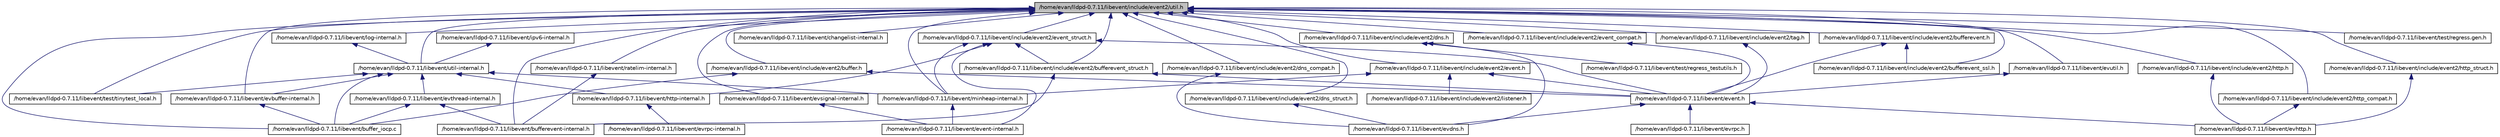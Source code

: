 digraph G
{
  edge [fontname="Helvetica",fontsize="10",labelfontname="Helvetica",labelfontsize="10"];
  node [fontname="Helvetica",fontsize="10",shape=record];
  Node1 [label="/home/evan/lldpd-0.7.11/libevent/include/event2/util.h",height=0.2,width=0.4,color="black", fillcolor="grey75", style="filled" fontcolor="black"];
  Node1 -> Node2 [dir="back",color="midnightblue",fontsize="10",style="solid"];
  Node2 [label="/home/evan/lldpd-0.7.11/libevent/log-internal.h",height=0.2,width=0.4,color="black", fillcolor="white", style="filled",URL="$log-internal_8h_source.html"];
  Node2 -> Node3 [dir="back",color="midnightblue",fontsize="10",style="solid"];
  Node3 [label="/home/evan/lldpd-0.7.11/libevent/util-internal.h",height=0.2,width=0.4,color="black", fillcolor="white", style="filled",URL="$util-internal_8h_source.html"];
  Node3 -> Node4 [dir="back",color="midnightblue",fontsize="10",style="solid"];
  Node4 [label="/home/evan/lldpd-0.7.11/libevent/evthread-internal.h",height=0.2,width=0.4,color="black", fillcolor="white", style="filled",URL="$evthread-internal_8h_source.html"];
  Node4 -> Node5 [dir="back",color="midnightblue",fontsize="10",style="solid"];
  Node5 [label="/home/evan/lldpd-0.7.11/libevent/bufferevent-internal.h",height=0.2,width=0.4,color="black", fillcolor="white", style="filled",URL="$bufferevent-internal_8h_source.html"];
  Node4 -> Node6 [dir="back",color="midnightblue",fontsize="10",style="solid"];
  Node6 [label="/home/evan/lldpd-0.7.11/libevent/buffer_iocp.c",height=0.2,width=0.4,color="black", fillcolor="white", style="filled",URL="$buffer__iocp_8c.html"];
  Node3 -> Node7 [dir="back",color="midnightblue",fontsize="10",style="solid"];
  Node7 [label="/home/evan/lldpd-0.7.11/libevent/evbuffer-internal.h",height=0.2,width=0.4,color="black", fillcolor="white", style="filled",URL="$evbuffer-internal_8h_source.html"];
  Node7 -> Node6 [dir="back",color="midnightblue",fontsize="10",style="solid"];
  Node3 -> Node6 [dir="back",color="midnightblue",fontsize="10",style="solid"];
  Node3 -> Node8 [dir="back",color="midnightblue",fontsize="10",style="solid"];
  Node8 [label="/home/evan/lldpd-0.7.11/libevent/minheap-internal.h",height=0.2,width=0.4,color="black", fillcolor="white", style="filled",URL="$minheap-internal_8h_source.html"];
  Node8 -> Node9 [dir="back",color="midnightblue",fontsize="10",style="solid"];
  Node9 [label="/home/evan/lldpd-0.7.11/libevent/event-internal.h",height=0.2,width=0.4,color="black", fillcolor="white", style="filled",URL="$event-internal_8h_source.html"];
  Node3 -> Node10 [dir="back",color="midnightblue",fontsize="10",style="solid"];
  Node10 [label="/home/evan/lldpd-0.7.11/libevent/http-internal.h",height=0.2,width=0.4,color="black", fillcolor="white", style="filled",URL="$http-internal_8h_source.html"];
  Node10 -> Node11 [dir="back",color="midnightblue",fontsize="10",style="solid"];
  Node11 [label="/home/evan/lldpd-0.7.11/libevent/evrpc-internal.h",height=0.2,width=0.4,color="black", fillcolor="white", style="filled",URL="$evrpc-internal_8h_source.html"];
  Node3 -> Node12 [dir="back",color="midnightblue",fontsize="10",style="solid"];
  Node12 [label="/home/evan/lldpd-0.7.11/libevent/test/tinytest_local.h",height=0.2,width=0.4,color="black", fillcolor="white", style="filled",URL="$tinytest__local_8h_source.html"];
  Node1 -> Node3 [dir="back",color="midnightblue",fontsize="10",style="solid"];
  Node1 -> Node13 [dir="back",color="midnightblue",fontsize="10",style="solid"];
  Node13 [label="/home/evan/lldpd-0.7.11/libevent/ipv6-internal.h",height=0.2,width=0.4,color="black", fillcolor="white", style="filled",URL="$ipv6-internal_8h.html"];
  Node13 -> Node3 [dir="back",color="midnightblue",fontsize="10",style="solid"];
  Node1 -> Node7 [dir="back",color="midnightblue",fontsize="10",style="solid"];
  Node1 -> Node5 [dir="back",color="midnightblue",fontsize="10",style="solid"];
  Node1 -> Node14 [dir="back",color="midnightblue",fontsize="10",style="solid"];
  Node14 [label="/home/evan/lldpd-0.7.11/libevent/ratelim-internal.h",height=0.2,width=0.4,color="black", fillcolor="white", style="filled",URL="$ratelim-internal_8h_source.html"];
  Node14 -> Node5 [dir="back",color="midnightblue",fontsize="10",style="solid"];
  Node1 -> Node6 [dir="back",color="midnightblue",fontsize="10",style="solid"];
  Node1 -> Node8 [dir="back",color="midnightblue",fontsize="10",style="solid"];
  Node1 -> Node15 [dir="back",color="midnightblue",fontsize="10",style="solid"];
  Node15 [label="/home/evan/lldpd-0.7.11/libevent/evsignal-internal.h",height=0.2,width=0.4,color="black", fillcolor="white", style="filled",URL="$evsignal-internal_8h_source.html"];
  Node15 -> Node9 [dir="back",color="midnightblue",fontsize="10",style="solid"];
  Node1 -> Node16 [dir="back",color="midnightblue",fontsize="10",style="solid"];
  Node16 [label="/home/evan/lldpd-0.7.11/libevent/changelist-internal.h",height=0.2,width=0.4,color="black", fillcolor="white", style="filled",URL="$changelist-internal_8h_source.html"];
  Node1 -> Node17 [dir="back",color="midnightblue",fontsize="10",style="solid"];
  Node17 [label="/home/evan/lldpd-0.7.11/libevent/evutil.h",height=0.2,width=0.4,color="black", fillcolor="white", style="filled",URL="$evutil_8h.html"];
  Node17 -> Node18 [dir="back",color="midnightblue",fontsize="10",style="solid"];
  Node18 [label="/home/evan/lldpd-0.7.11/libevent/event.h",height=0.2,width=0.4,color="black", fillcolor="white", style="filled",URL="$event_8h_source.html"];
  Node18 -> Node19 [dir="back",color="midnightblue",fontsize="10",style="solid"];
  Node19 [label="/home/evan/lldpd-0.7.11/libevent/evdns.h",height=0.2,width=0.4,color="black", fillcolor="white", style="filled",URL="$evdns_8h.html"];
  Node18 -> Node20 [dir="back",color="midnightblue",fontsize="10",style="solid"];
  Node20 [label="/home/evan/lldpd-0.7.11/libevent/evhttp.h",height=0.2,width=0.4,color="black", fillcolor="white", style="filled",URL="$evhttp_8h.html"];
  Node18 -> Node21 [dir="back",color="midnightblue",fontsize="10",style="solid"];
  Node21 [label="/home/evan/lldpd-0.7.11/libevent/evrpc.h",height=0.2,width=0.4,color="black", fillcolor="white", style="filled",URL="$evrpc_8h.html"];
  Node1 -> Node22 [dir="back",color="midnightblue",fontsize="10",style="solid"];
  Node22 [label="/home/evan/lldpd-0.7.11/libevent/include/event2/buffer.h",height=0.2,width=0.4,color="black", fillcolor="white", style="filled",URL="$buffer_8h.html"];
  Node22 -> Node6 [dir="back",color="midnightblue",fontsize="10",style="solid"];
  Node22 -> Node18 [dir="back",color="midnightblue",fontsize="10",style="solid"];
  Node1 -> Node23 [dir="back",color="midnightblue",fontsize="10",style="solid"];
  Node23 [label="/home/evan/lldpd-0.7.11/libevent/include/event2/bufferevent.h",height=0.2,width=0.4,color="black", fillcolor="white", style="filled",URL="$bufferevent_8h.html"];
  Node23 -> Node18 [dir="back",color="midnightblue",fontsize="10",style="solid"];
  Node23 -> Node24 [dir="back",color="midnightblue",fontsize="10",style="solid"];
  Node24 [label="/home/evan/lldpd-0.7.11/libevent/include/event2/bufferevent_ssl.h",height=0.2,width=0.4,color="black", fillcolor="white", style="filled",URL="$bufferevent__ssl_8h.html"];
  Node1 -> Node24 [dir="back",color="midnightblue",fontsize="10",style="solid"];
  Node1 -> Node25 [dir="back",color="midnightblue",fontsize="10",style="solid"];
  Node25 [label="/home/evan/lldpd-0.7.11/libevent/include/event2/bufferevent_struct.h",height=0.2,width=0.4,color="black", fillcolor="white", style="filled",URL="$bufferevent__struct_8h.html"];
  Node25 -> Node5 [dir="back",color="midnightblue",fontsize="10",style="solid"];
  Node25 -> Node18 [dir="back",color="midnightblue",fontsize="10",style="solid"];
  Node1 -> Node26 [dir="back",color="midnightblue",fontsize="10",style="solid"];
  Node26 [label="/home/evan/lldpd-0.7.11/libevent/include/event2/dns.h",height=0.2,width=0.4,color="black", fillcolor="white", style="filled",URL="$dns_8h.html"];
  Node26 -> Node19 [dir="back",color="midnightblue",fontsize="10",style="solid"];
  Node26 -> Node27 [dir="back",color="midnightblue",fontsize="10",style="solid"];
  Node27 [label="/home/evan/lldpd-0.7.11/libevent/test/regress_testutils.h",height=0.2,width=0.4,color="black", fillcolor="white", style="filled",URL="$regress__testutils_8h_source.html"];
  Node1 -> Node28 [dir="back",color="midnightblue",fontsize="10",style="solid"];
  Node28 [label="/home/evan/lldpd-0.7.11/libevent/include/event2/dns_compat.h",height=0.2,width=0.4,color="black", fillcolor="white", style="filled",URL="$dns__compat_8h.html"];
  Node28 -> Node19 [dir="back",color="midnightblue",fontsize="10",style="solid"];
  Node1 -> Node29 [dir="back",color="midnightblue",fontsize="10",style="solid"];
  Node29 [label="/home/evan/lldpd-0.7.11/libevent/include/event2/dns_struct.h",height=0.2,width=0.4,color="black", fillcolor="white", style="filled",URL="$dns__struct_8h.html"];
  Node29 -> Node19 [dir="back",color="midnightblue",fontsize="10",style="solid"];
  Node1 -> Node30 [dir="back",color="midnightblue",fontsize="10",style="solid"];
  Node30 [label="/home/evan/lldpd-0.7.11/libevent/include/event2/event.h",height=0.2,width=0.4,color="black", fillcolor="white", style="filled",URL="$include_2event2_2event_8h.html"];
  Node30 -> Node8 [dir="back",color="midnightblue",fontsize="10",style="solid"];
  Node30 -> Node18 [dir="back",color="midnightblue",fontsize="10",style="solid"];
  Node30 -> Node31 [dir="back",color="midnightblue",fontsize="10",style="solid"];
  Node31 [label="/home/evan/lldpd-0.7.11/libevent/include/event2/listener.h",height=0.2,width=0.4,color="black", fillcolor="white", style="filled",URL="$listener_8h_source.html"];
  Node1 -> Node32 [dir="back",color="midnightblue",fontsize="10",style="solid"];
  Node32 [label="/home/evan/lldpd-0.7.11/libevent/include/event2/event_compat.h",height=0.2,width=0.4,color="black", fillcolor="white", style="filled",URL="$event__compat_8h.html"];
  Node32 -> Node18 [dir="back",color="midnightblue",fontsize="10",style="solid"];
  Node1 -> Node33 [dir="back",color="midnightblue",fontsize="10",style="solid"];
  Node33 [label="/home/evan/lldpd-0.7.11/libevent/include/event2/event_struct.h",height=0.2,width=0.4,color="black", fillcolor="white", style="filled",URL="$event__struct_8h.html"];
  Node33 -> Node9 [dir="back",color="midnightblue",fontsize="10",style="solid"];
  Node33 -> Node8 [dir="back",color="midnightblue",fontsize="10",style="solid"];
  Node33 -> Node18 [dir="back",color="midnightblue",fontsize="10",style="solid"];
  Node33 -> Node10 [dir="back",color="midnightblue",fontsize="10",style="solid"];
  Node33 -> Node25 [dir="back",color="midnightblue",fontsize="10",style="solid"];
  Node1 -> Node34 [dir="back",color="midnightblue",fontsize="10",style="solid"];
  Node34 [label="/home/evan/lldpd-0.7.11/libevent/include/event2/http.h",height=0.2,width=0.4,color="black", fillcolor="white", style="filled",URL="$http_8h.html"];
  Node34 -> Node20 [dir="back",color="midnightblue",fontsize="10",style="solid"];
  Node1 -> Node35 [dir="back",color="midnightblue",fontsize="10",style="solid"];
  Node35 [label="/home/evan/lldpd-0.7.11/libevent/include/event2/http_compat.h",height=0.2,width=0.4,color="black", fillcolor="white", style="filled",URL="$http__compat_8h.html"];
  Node35 -> Node20 [dir="back",color="midnightblue",fontsize="10",style="solid"];
  Node1 -> Node36 [dir="back",color="midnightblue",fontsize="10",style="solid"];
  Node36 [label="/home/evan/lldpd-0.7.11/libevent/include/event2/http_struct.h",height=0.2,width=0.4,color="black", fillcolor="white", style="filled",URL="$http__struct_8h.html"];
  Node36 -> Node20 [dir="back",color="midnightblue",fontsize="10",style="solid"];
  Node1 -> Node37 [dir="back",color="midnightblue",fontsize="10",style="solid"];
  Node37 [label="/home/evan/lldpd-0.7.11/libevent/include/event2/tag.h",height=0.2,width=0.4,color="black", fillcolor="white", style="filled",URL="$tag_8h.html"];
  Node37 -> Node18 [dir="back",color="midnightblue",fontsize="10",style="solid"];
  Node1 -> Node38 [dir="back",color="midnightblue",fontsize="10",style="solid"];
  Node38 [label="/home/evan/lldpd-0.7.11/libevent/test/regress.gen.h",height=0.2,width=0.4,color="black", fillcolor="white", style="filled",URL="$regress_8gen_8h_source.html"];
  Node1 -> Node12 [dir="back",color="midnightblue",fontsize="10",style="solid"];
}
